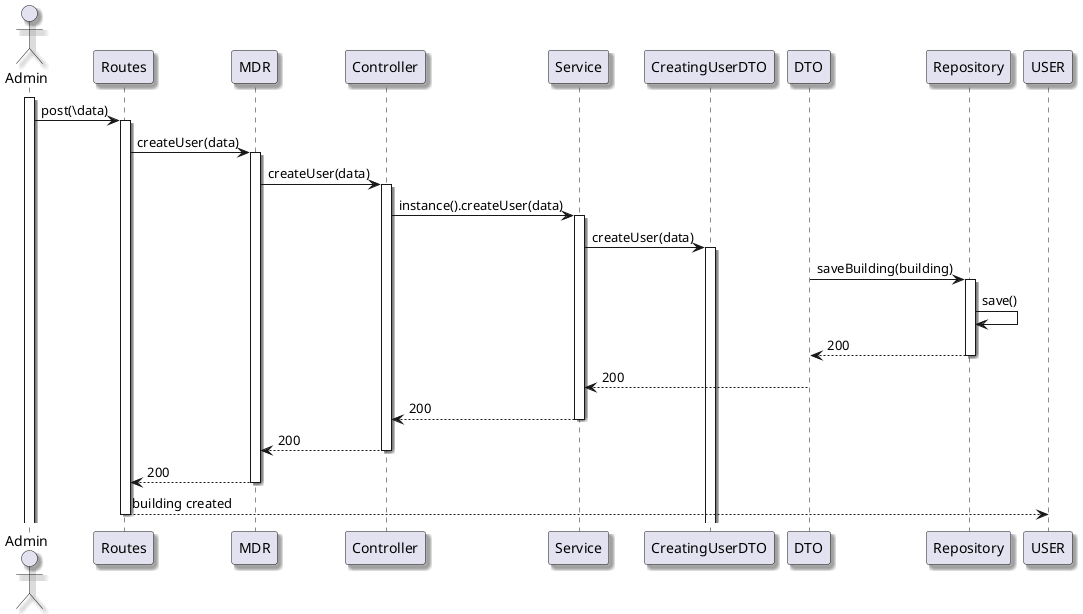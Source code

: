 @startuml US5.1.1  Level 3
'https://plantuml.com/sequence-diagram
skinparam handwritten false
skinparam monochrome false
skinparam packageStyle rect
skinparam defaultFontName FG Virgil
skinparam shadowing true

actor Admin as AD

activate AD
AD-> Routes: post(\data)
activate Routes
Routes -> MDR: createUser(data)
activate MDR
MDR -> Controller: createUser(data)
activate Controller
Controller -> Service: instance().createUser(data)
activate Service
Service -> CreatingUserDTO: createUser(data)
activate CreatingUserDTO
DTO -> Repository: saveBuilding(building)
activate Repository
Repository -> Repository: save()
Repository --> DTO: 200
deactivate Repository
DTO --> Service: 200
deactivate DTO
Service --> Controller: 200
deactivate Service
Controller --> MDR: 200
deactivate Controller
MDR --> Routes: 200
deactivate MDR
Routes --> USER: building created
deactivate Routes

@enduml

